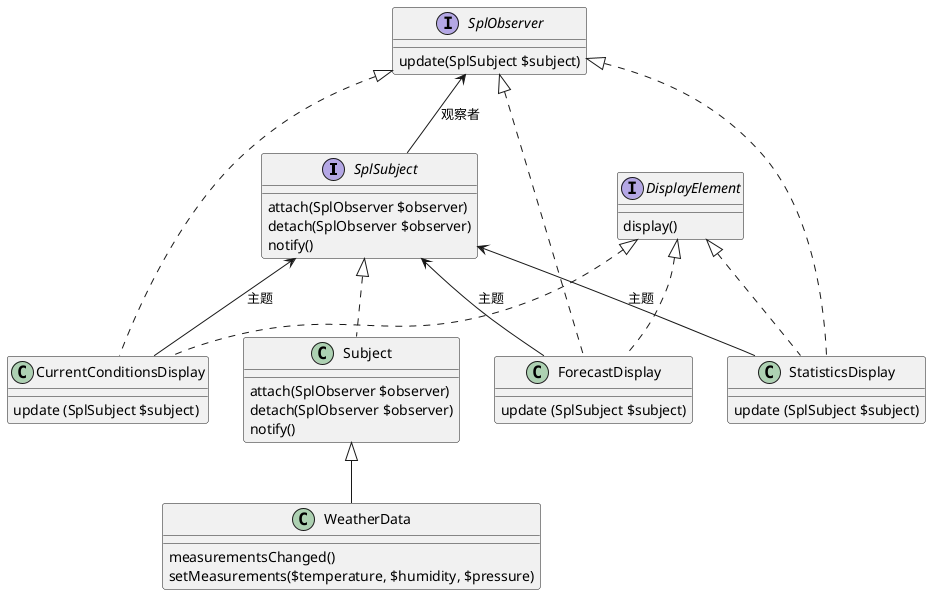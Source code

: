@startuml
SplSubject <-- CurrentConditionsDisplay : 主题
SplSubject <-- ForecastDisplay : 主题
SplSubject <-- StatisticsDisplay : 主题
SplObserver <-- SplSubject : 观察者

SplSubject <|.. Subject
Subject <|-- WeatherData

interface SplSubject
SplSubject : attach(SplObserver $observer)
SplSubject : detach(SplObserver $observer)
SplSubject : notify()

class Subject
Subject : attach(SplObserver $observer)
Subject : detach(SplObserver $observer)
Subject : notify()

class WeatherData
WeatherData : measurementsChanged()
WeatherData : setMeasurements($temperature, $humidity, $pressure)

SplObserver <|.. CurrentConditionsDisplay
SplObserver <|.. ForecastDisplay
SplObserver <|.. StatisticsDisplay
DisplayElement <|.. CurrentConditionsDisplay
DisplayElement <|.. ForecastDisplay
DisplayElement <|.. StatisticsDisplay

interface SplObserver
SplObserver : update(SplSubject $subject)

interface DisplayElement
DisplayElement : display()

class CurrentConditionsDisplay
CurrentConditionsDisplay : update (SplSubject $subject)

class ForecastDisplay
ForecastDisplay : update (SplSubject $subject)

class StatisticsDisplay
StatisticsDisplay : update (SplSubject $subject)

@enduml